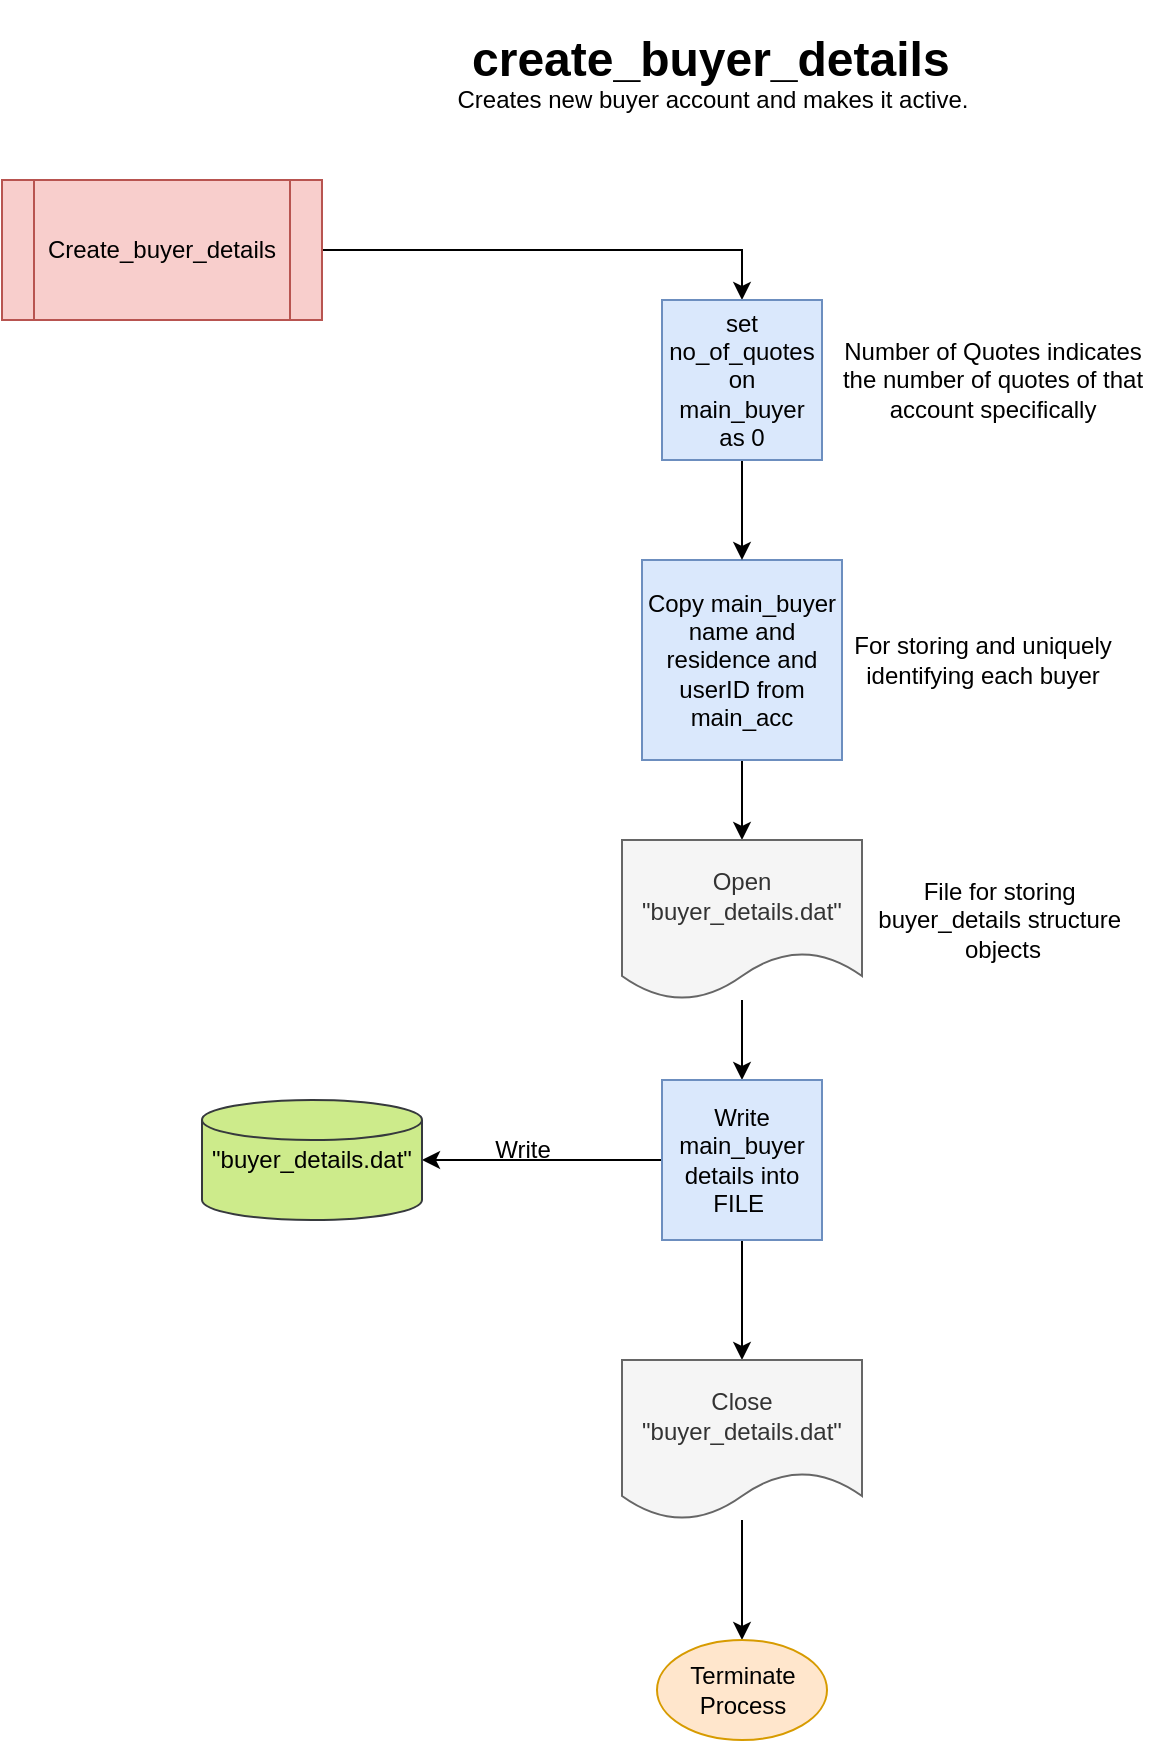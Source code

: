 <mxfile version="13.0.3" type="device"><diagram id="3dF_-Wv2x2gZ8MhzbS6M" name="Page-1"><mxGraphModel dx="1205" dy="696" grid="1" gridSize="10" guides="1" tooltips="1" connect="1" arrows="1" fold="1" page="1" pageScale="1" pageWidth="827" pageHeight="1169" math="0" shadow="0"><root><mxCell id="0"/><mxCell id="1" parent="0"/><mxCell id="OCchSFUTWS_ftcTwPR-S-55" style="edgeStyle=orthogonalEdgeStyle;rounded=0;orthogonalLoop=1;jettySize=auto;html=1;entryX=0.5;entryY=0;entryDx=0;entryDy=0;" parent="1" source="OCchSFUTWS_ftcTwPR-S-45" target="OCchSFUTWS_ftcTwPR-S-64" edge="1"><mxGeometry relative="1" as="geometry"><mxPoint x="360" y="130" as="targetPoint"/></mxGeometry></mxCell><mxCell id="OCchSFUTWS_ftcTwPR-S-45" value="Create_buyer_details" style="shape=process;whiteSpace=wrap;html=1;backgroundOutline=1;strokeWidth=1;fillColor=#f8cecc;strokeColor=#b85450;" parent="1" vertex="1"><mxGeometry x="70" y="90" width="160" height="70" as="geometry"/></mxCell><mxCell id="OCchSFUTWS_ftcTwPR-S-58" style="edgeStyle=orthogonalEdgeStyle;rounded=0;orthogonalLoop=1;jettySize=auto;html=1;entryX=0.5;entryY=0;entryDx=0;entryDy=0;" parent="1" source="OCchSFUTWS_ftcTwPR-S-48" target="OCchSFUTWS_ftcTwPR-S-51" edge="1"><mxGeometry relative="1" as="geometry"/></mxCell><mxCell id="OCchSFUTWS_ftcTwPR-S-48" value="Copy main_buyer name and residence and userID from main_acc" style="whiteSpace=wrap;html=1;aspect=fixed;strokeWidth=1;fillColor=#dae8fc;strokeColor=#6c8ebf;" parent="1" vertex="1"><mxGeometry x="390" y="280" width="100" height="100" as="geometry"/></mxCell><mxCell id="OCchSFUTWS_ftcTwPR-S-59" style="edgeStyle=orthogonalEdgeStyle;rounded=0;orthogonalLoop=1;jettySize=auto;html=1;entryX=0.5;entryY=0;entryDx=0;entryDy=0;" parent="1" source="OCchSFUTWS_ftcTwPR-S-51" target="OCchSFUTWS_ftcTwPR-S-52" edge="1"><mxGeometry relative="1" as="geometry"/></mxCell><mxCell id="OCchSFUTWS_ftcTwPR-S-51" value="Open &quot;buyer_details.dat&quot;" style="shape=document;whiteSpace=wrap;html=1;boundedLbl=1;strokeWidth=1;fillColor=#f5f5f5;strokeColor=#666666;fontColor=#333333;" parent="1" vertex="1"><mxGeometry x="380" y="420" width="120" height="80" as="geometry"/></mxCell><mxCell id="OCchSFUTWS_ftcTwPR-S-60" style="edgeStyle=orthogonalEdgeStyle;rounded=0;orthogonalLoop=1;jettySize=auto;html=1;entryX=1;entryY=0.5;entryDx=0;entryDy=0;entryPerimeter=0;" parent="1" source="OCchSFUTWS_ftcTwPR-S-52" target="OCchSFUTWS_ftcTwPR-S-53" edge="1"><mxGeometry relative="1" as="geometry"/></mxCell><mxCell id="OCchSFUTWS_ftcTwPR-S-61" style="edgeStyle=orthogonalEdgeStyle;rounded=0;orthogonalLoop=1;jettySize=auto;html=1;entryX=0.5;entryY=0;entryDx=0;entryDy=0;" parent="1" source="OCchSFUTWS_ftcTwPR-S-52" target="OCchSFUTWS_ftcTwPR-S-54" edge="1"><mxGeometry relative="1" as="geometry"/></mxCell><mxCell id="OCchSFUTWS_ftcTwPR-S-52" value="Write main_buyer details into FILE&amp;nbsp;" style="whiteSpace=wrap;html=1;aspect=fixed;strokeWidth=1;fillColor=#dae8fc;strokeColor=#6c8ebf;" parent="1" vertex="1"><mxGeometry x="400" y="540" width="80" height="80" as="geometry"/></mxCell><mxCell id="OCchSFUTWS_ftcTwPR-S-53" value="&quot;buyer_details.dat&quot;" style="strokeWidth=1;html=1;shape=mxgraph.flowchart.database;whiteSpace=wrap;fillColor=#cdeb8b;strokeColor=#36393d;" parent="1" vertex="1"><mxGeometry x="170" y="550" width="110" height="60" as="geometry"/></mxCell><mxCell id="OCchSFUTWS_ftcTwPR-S-63" value="" style="edgeStyle=orthogonalEdgeStyle;rounded=0;orthogonalLoop=1;jettySize=auto;html=1;" parent="1" source="OCchSFUTWS_ftcTwPR-S-54" target="OCchSFUTWS_ftcTwPR-S-62" edge="1"><mxGeometry relative="1" as="geometry"/></mxCell><mxCell id="OCchSFUTWS_ftcTwPR-S-54" value="Close &quot;buyer_details.dat&quot;" style="shape=document;whiteSpace=wrap;html=1;boundedLbl=1;strokeWidth=1;fillColor=#f5f5f5;strokeColor=#666666;fontColor=#333333;" parent="1" vertex="1"><mxGeometry x="380" y="680" width="120" height="80" as="geometry"/></mxCell><mxCell id="OCchSFUTWS_ftcTwPR-S-62" value="Terminate Process" style="ellipse;whiteSpace=wrap;html=1;strokeWidth=1;fillColor=#ffe6cc;strokeColor=#d79b00;" parent="1" vertex="1"><mxGeometry x="397.5" y="820" width="85" height="50" as="geometry"/></mxCell><mxCell id="OCchSFUTWS_ftcTwPR-S-65" value="" style="edgeStyle=orthogonalEdgeStyle;rounded=0;orthogonalLoop=1;jettySize=auto;html=1;" parent="1" source="OCchSFUTWS_ftcTwPR-S-64" target="OCchSFUTWS_ftcTwPR-S-48" edge="1"><mxGeometry relative="1" as="geometry"/></mxCell><mxCell id="OCchSFUTWS_ftcTwPR-S-64" value="set no_of_quotes on main_buyer as 0" style="whiteSpace=wrap;html=1;aspect=fixed;strokeWidth=1;fillColor=#dae8fc;strokeColor=#6c8ebf;" parent="1" vertex="1"><mxGeometry x="400" y="150" width="80" height="80" as="geometry"/></mxCell><mxCell id="xtqd78qT-0VBcP_Gkdfs-3" value="&lt;h1&gt;create_buyer_details&lt;/h1&gt;&lt;p&gt;&lt;br&gt;&lt;/p&gt;" style="text;html=1;strokeColor=none;fillColor=none;spacing=5;spacingTop=-20;whiteSpace=wrap;overflow=hidden;rounded=0;" vertex="1" parent="1"><mxGeometry x="300" y="10" width="250" height="50" as="geometry"/></mxCell><mxCell id="xtqd78qT-0VBcP_Gkdfs-4" value="Number of Quotes indicates&lt;br&gt;the number of quotes of that&lt;br&gt;account specifically" style="text;html=1;align=center;verticalAlign=middle;resizable=0;points=[];autosize=1;" vertex="1" parent="1"><mxGeometry x="480" y="165" width="170" height="50" as="geometry"/></mxCell><mxCell id="xtqd78qT-0VBcP_Gkdfs-5" value="For storing and uniquely&lt;br&gt;identifying each buyer" style="text;html=1;align=center;verticalAlign=middle;resizable=0;points=[];autosize=1;" vertex="1" parent="1"><mxGeometry x="490" y="315" width="140" height="30" as="geometry"/></mxCell><mxCell id="xtqd78qT-0VBcP_Gkdfs-6" value="Write" style="text;html=1;align=center;verticalAlign=middle;resizable=0;points=[];autosize=1;" vertex="1" parent="1"><mxGeometry x="310" y="565" width="40" height="20" as="geometry"/></mxCell><mxCell id="xtqd78qT-0VBcP_Gkdfs-7" value="File for storing&amp;nbsp;&lt;br&gt;buyer_details structure&amp;nbsp;&lt;br&gt;objects" style="text;html=1;align=center;verticalAlign=middle;resizable=0;points=[];autosize=1;" vertex="1" parent="1"><mxGeometry x="500" y="435" width="140" height="50" as="geometry"/></mxCell><mxCell id="xtqd78qT-0VBcP_Gkdfs-8" value="&lt;span style=&quot;text-align: left&quot;&gt;Creates new buyer account and makes it active.&lt;/span&gt;" style="text;html=1;align=center;verticalAlign=middle;resizable=0;points=[];autosize=1;" vertex="1" parent="1"><mxGeometry x="290" y="40" width="270" height="20" as="geometry"/></mxCell></root></mxGraphModel></diagram></mxfile>